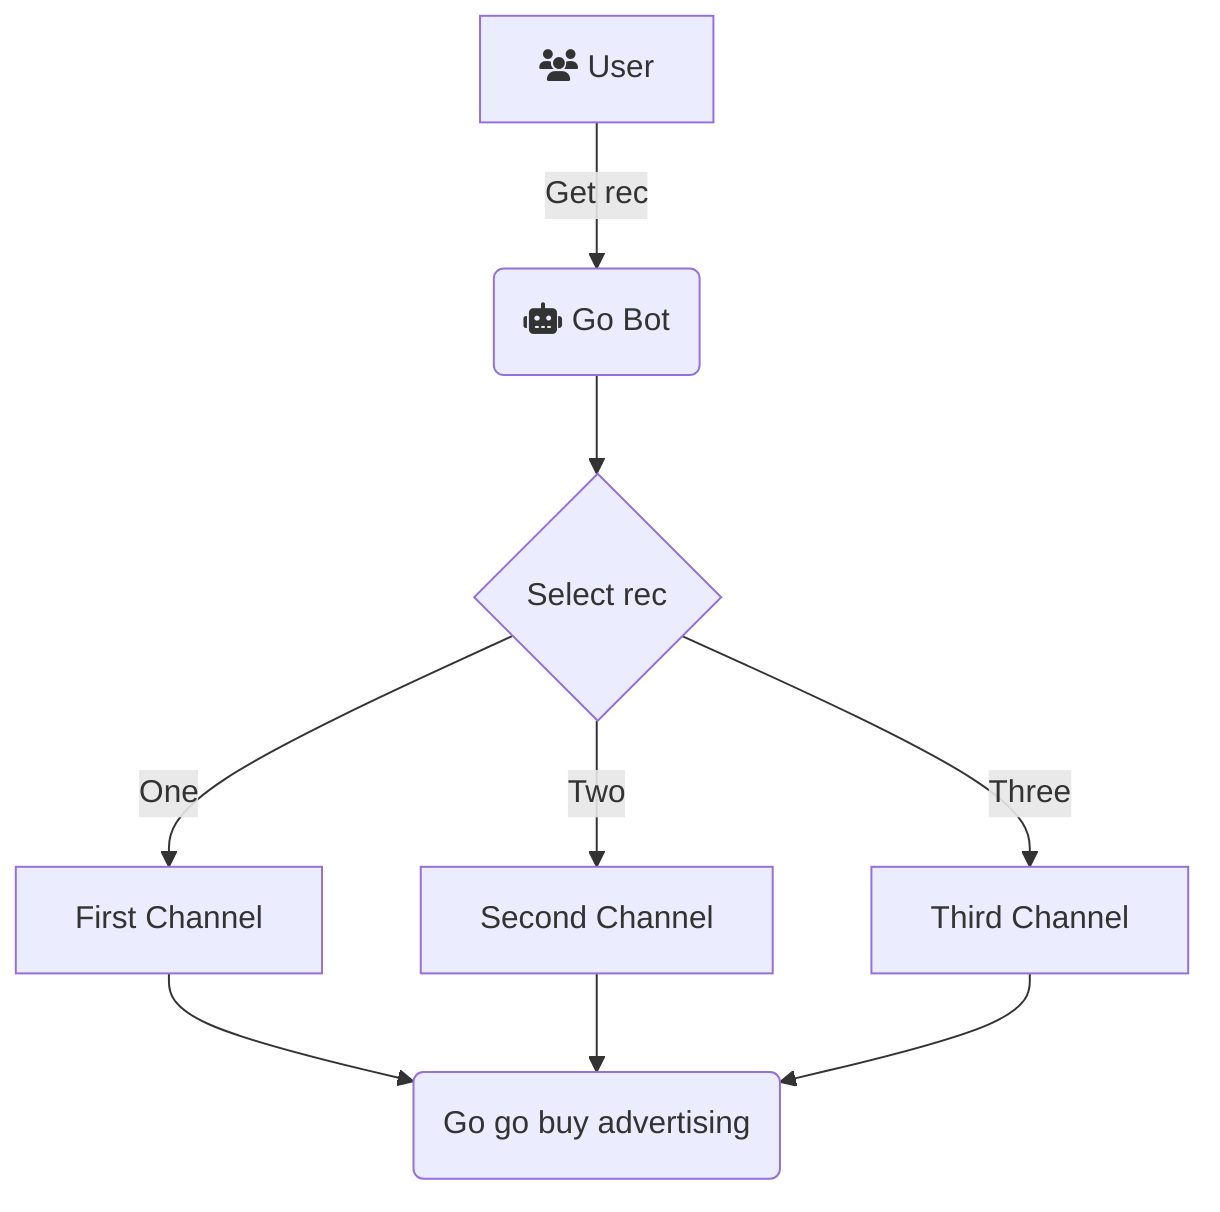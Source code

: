 flowchart TD
    U[fa:fa-users User] -->|Get rec| B(fa:fa-robot Go Bot)
    B --> C{Select rec}
    C -->|One| D[First Channel]
    C -->|Two| E[Second Channel]
    C -->|Three| F[Third Channel]
    D --> V(Go go buy advertising)
    E --> V(Go go buy advertising)
    F --> V(Go go buy advertising)